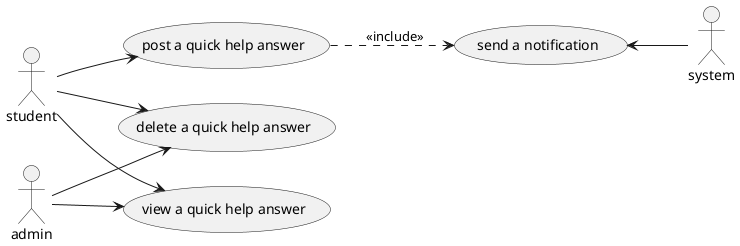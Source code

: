 @startuml
left to right direction
:student: --> (view a quick help answer)
:student: --> (post a quick help answer)
:student: --> (delete a quick help answer)
:admin: --> (delete a quick help answer)
:admin: --> (view a quick help answer)

(post a quick help answer) ..> (send a notification) : << include >>
(send a notification) <-- :system:
@enduml
